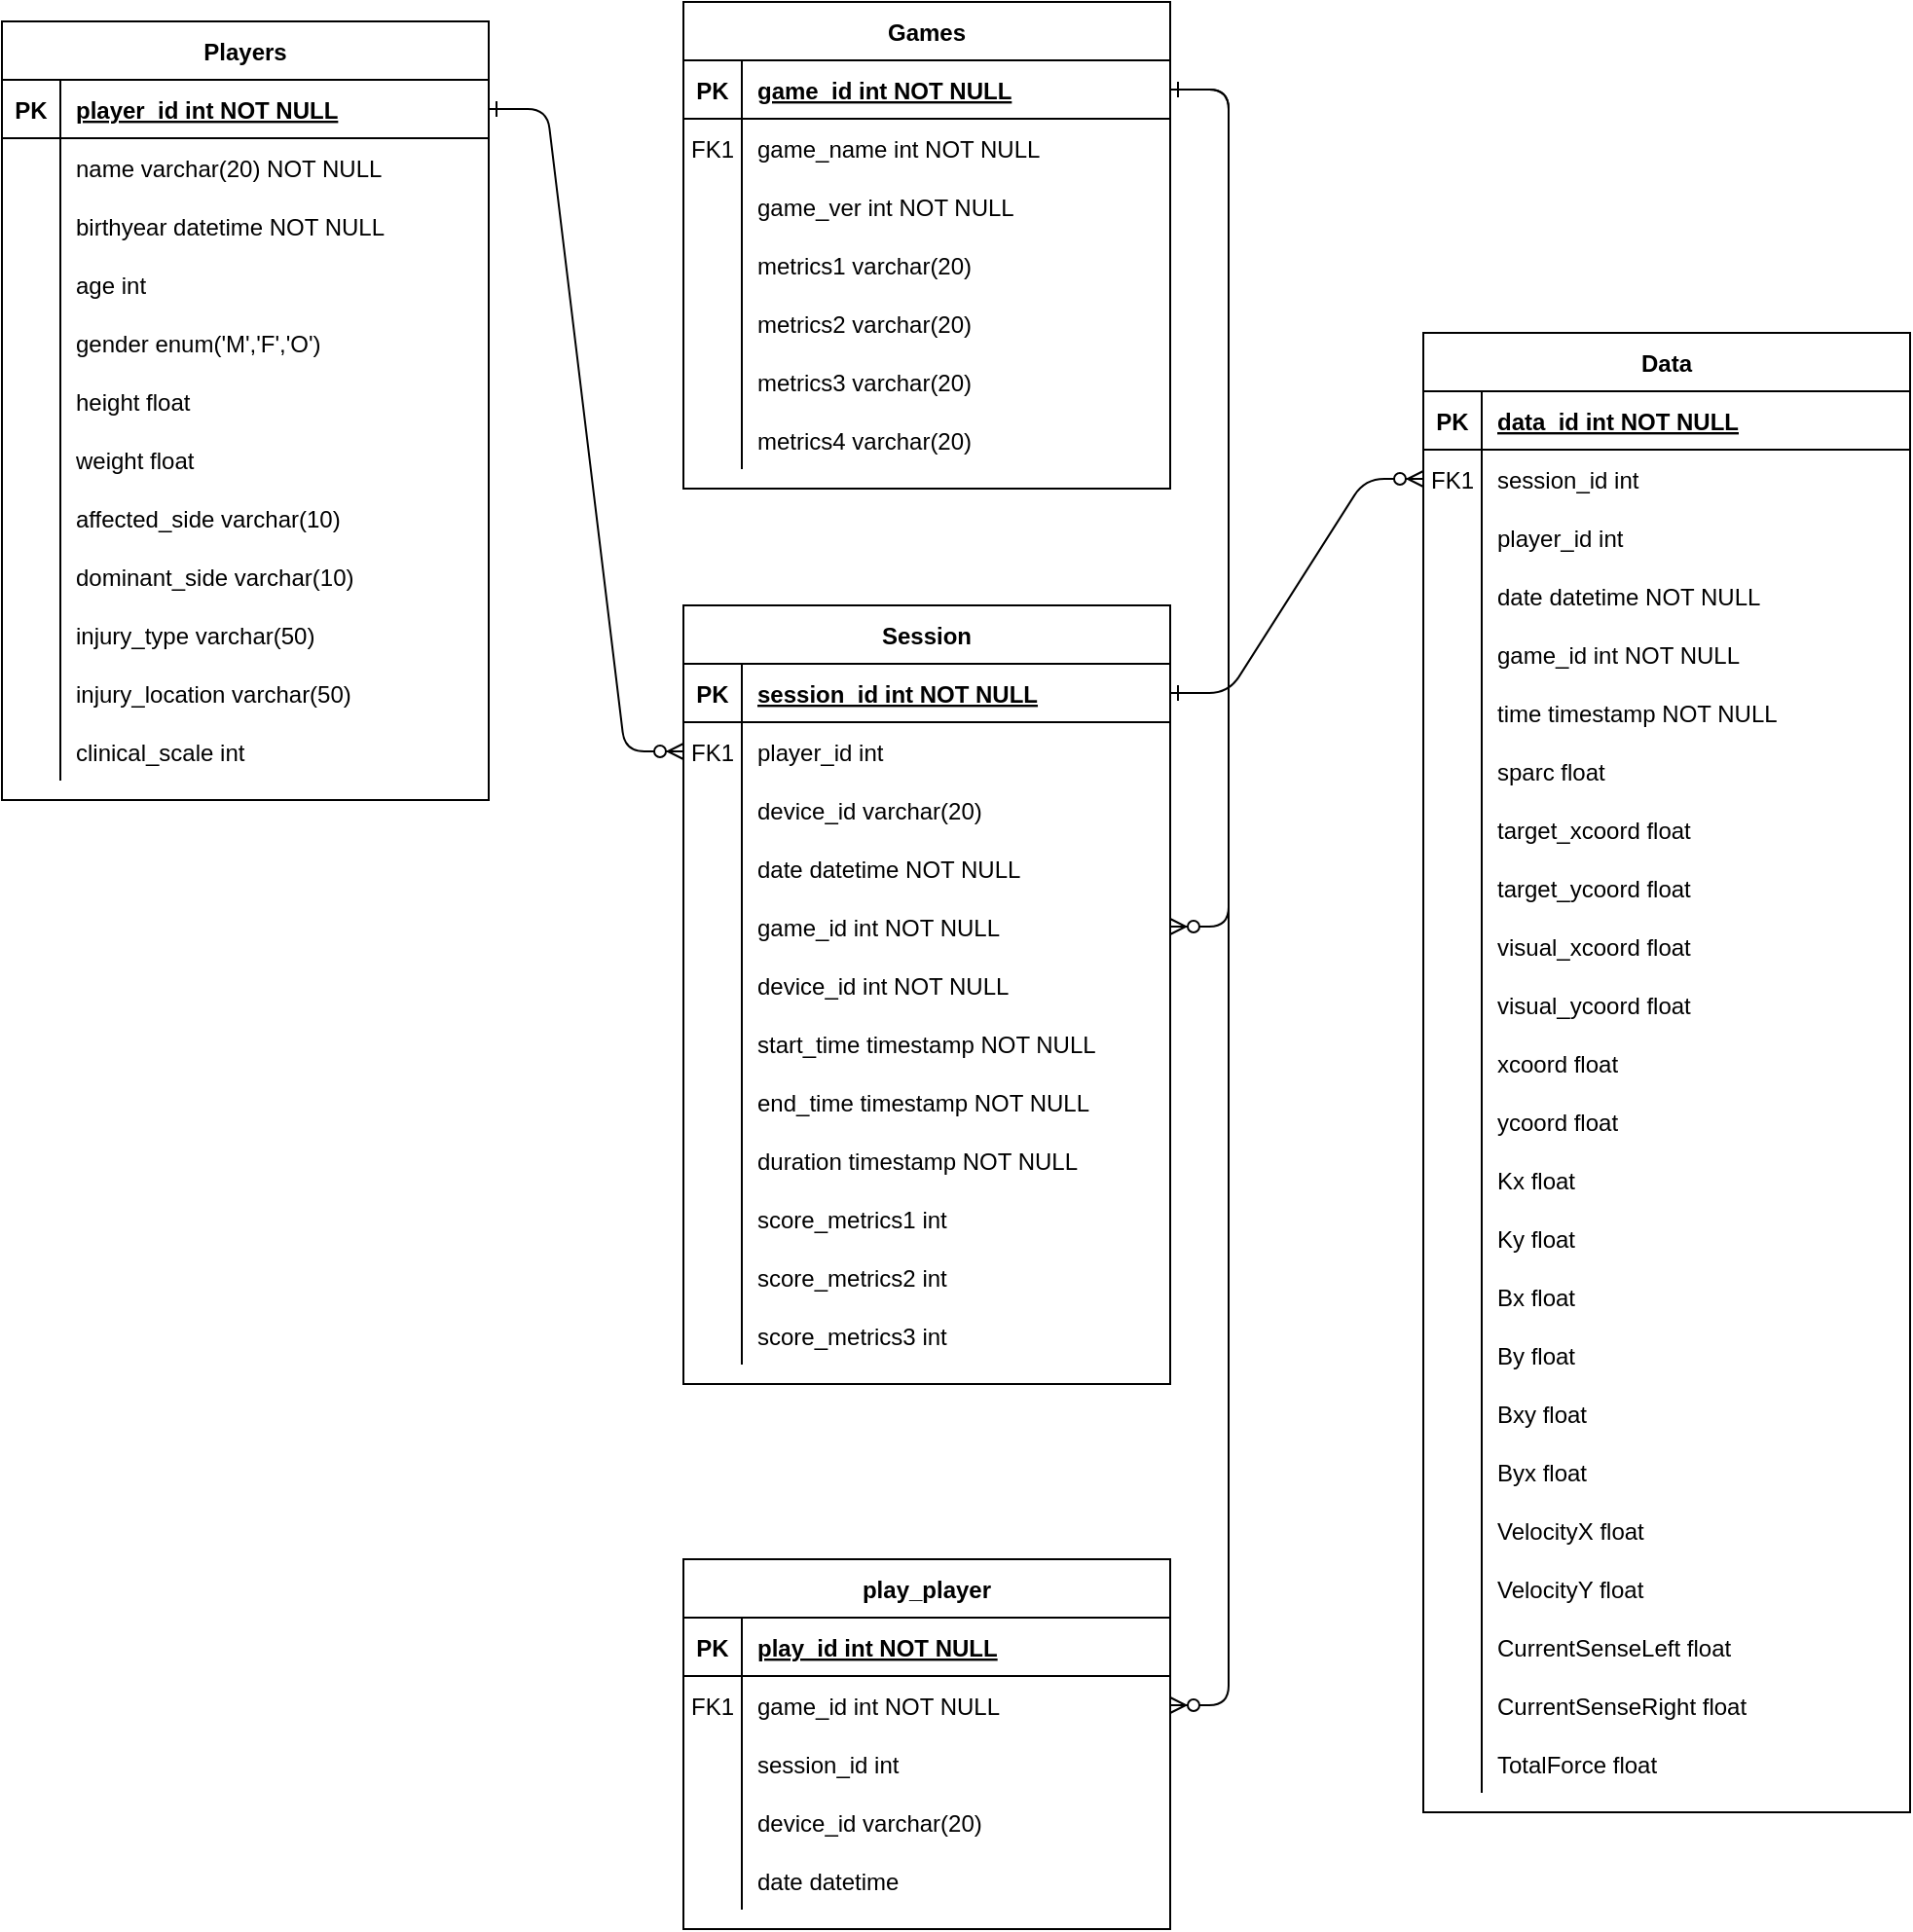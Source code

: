 <mxfile version="20.2.2" type="device"><diagram id="R2lEEEUBdFMjLlhIrx00" name="Page-1"><mxGraphModel dx="1422" dy="752" grid="1" gridSize="10" guides="1" tooltips="1" connect="1" arrows="1" fold="1" page="1" pageScale="1" pageWidth="850" pageHeight="1100" math="0" shadow="0" extFonts="Permanent Marker^https://fonts.googleapis.com/css?family=Permanent+Marker"><root><mxCell id="0"/><mxCell id="1" parent="0"/><mxCell id="C-vyLk0tnHw3VtMMgP7b-1" value="" style="edgeStyle=entityRelationEdgeStyle;endArrow=ERzeroToMany;startArrow=ERone;endFill=1;startFill=0;entryX=0;entryY=0.5;entryDx=0;entryDy=0;" parent="1" source="C-vyLk0tnHw3VtMMgP7b-24" target="C-vyLk0tnHw3VtMMgP7b-17" edge="1"><mxGeometry width="100" height="100" relative="1" as="geometry"><mxPoint x="340" y="720" as="sourcePoint"/><mxPoint x="440" y="620" as="targetPoint"/></mxGeometry></mxCell><mxCell id="C-vyLk0tnHw3VtMMgP7b-12" value="" style="edgeStyle=entityRelationEdgeStyle;endArrow=ERzeroToMany;startArrow=ERone;endFill=1;startFill=0;entryX=1;entryY=0.5;entryDx=0;entryDy=0;" parent="1" source="C-vyLk0tnHw3VtMMgP7b-3" target="C-vyLk0tnHw3VtMMgP7b-20" edge="1"><mxGeometry width="100" height="100" relative="1" as="geometry"><mxPoint x="400" y="180" as="sourcePoint"/><mxPoint x="460" y="205" as="targetPoint"/></mxGeometry></mxCell><mxCell id="C-vyLk0tnHw3VtMMgP7b-2" value="Games" style="shape=table;startSize=30;container=1;collapsible=1;childLayout=tableLayout;fixedRows=1;rowLines=0;fontStyle=1;align=center;resizeLast=1;" parent="1" vertex="1"><mxGeometry x="450" y="120" width="250" height="250" as="geometry"/></mxCell><mxCell id="C-vyLk0tnHw3VtMMgP7b-3" value="" style="shape=partialRectangle;collapsible=0;dropTarget=0;pointerEvents=0;fillColor=none;points=[[0,0.5],[1,0.5]];portConstraint=eastwest;top=0;left=0;right=0;bottom=1;" parent="C-vyLk0tnHw3VtMMgP7b-2" vertex="1"><mxGeometry y="30" width="250" height="30" as="geometry"/></mxCell><mxCell id="C-vyLk0tnHw3VtMMgP7b-4" value="PK" style="shape=partialRectangle;overflow=hidden;connectable=0;fillColor=none;top=0;left=0;bottom=0;right=0;fontStyle=1;" parent="C-vyLk0tnHw3VtMMgP7b-3" vertex="1"><mxGeometry width="30" height="30" as="geometry"><mxRectangle width="30" height="30" as="alternateBounds"/></mxGeometry></mxCell><mxCell id="C-vyLk0tnHw3VtMMgP7b-5" value="game_id int NOT NULL " style="shape=partialRectangle;overflow=hidden;connectable=0;fillColor=none;top=0;left=0;bottom=0;right=0;align=left;spacingLeft=6;fontStyle=5;" parent="C-vyLk0tnHw3VtMMgP7b-3" vertex="1"><mxGeometry x="30" width="220" height="30" as="geometry"><mxRectangle width="220" height="30" as="alternateBounds"/></mxGeometry></mxCell><mxCell id="C-vyLk0tnHw3VtMMgP7b-6" value="" style="shape=partialRectangle;collapsible=0;dropTarget=0;pointerEvents=0;fillColor=none;points=[[0,0.5],[1,0.5]];portConstraint=eastwest;top=0;left=0;right=0;bottom=0;" parent="C-vyLk0tnHw3VtMMgP7b-2" vertex="1"><mxGeometry y="60" width="250" height="30" as="geometry"/></mxCell><mxCell id="C-vyLk0tnHw3VtMMgP7b-7" value="FK1" style="shape=partialRectangle;overflow=hidden;connectable=0;fillColor=none;top=0;left=0;bottom=0;right=0;" parent="C-vyLk0tnHw3VtMMgP7b-6" vertex="1"><mxGeometry width="30" height="30" as="geometry"><mxRectangle width="30" height="30" as="alternateBounds"/></mxGeometry></mxCell><mxCell id="C-vyLk0tnHw3VtMMgP7b-8" value="game_name int NOT NULL" style="shape=partialRectangle;overflow=hidden;connectable=0;fillColor=none;top=0;left=0;bottom=0;right=0;align=left;spacingLeft=6;" parent="C-vyLk0tnHw3VtMMgP7b-6" vertex="1"><mxGeometry x="30" width="220" height="30" as="geometry"><mxRectangle width="220" height="30" as="alternateBounds"/></mxGeometry></mxCell><mxCell id="C-vyLk0tnHw3VtMMgP7b-9" value="" style="shape=partialRectangle;collapsible=0;dropTarget=0;pointerEvents=0;fillColor=none;points=[[0,0.5],[1,0.5]];portConstraint=eastwest;top=0;left=0;right=0;bottom=0;" parent="C-vyLk0tnHw3VtMMgP7b-2" vertex="1"><mxGeometry y="90" width="250" height="30" as="geometry"/></mxCell><mxCell id="C-vyLk0tnHw3VtMMgP7b-10" value="" style="shape=partialRectangle;overflow=hidden;connectable=0;fillColor=none;top=0;left=0;bottom=0;right=0;" parent="C-vyLk0tnHw3VtMMgP7b-9" vertex="1"><mxGeometry width="30" height="30" as="geometry"><mxRectangle width="30" height="30" as="alternateBounds"/></mxGeometry></mxCell><mxCell id="C-vyLk0tnHw3VtMMgP7b-11" value="game_ver int NOT NULL" style="shape=partialRectangle;overflow=hidden;connectable=0;fillColor=none;top=0;left=0;bottom=0;right=0;align=left;spacingLeft=6;" parent="C-vyLk0tnHw3VtMMgP7b-9" vertex="1"><mxGeometry x="30" width="220" height="30" as="geometry"><mxRectangle width="220" height="30" as="alternateBounds"/></mxGeometry></mxCell><mxCell id="H18QEwRVL5Y6TXsC5Rz_-122" value="" style="shape=partialRectangle;collapsible=0;dropTarget=0;pointerEvents=0;fillColor=none;points=[[0,0.5],[1,0.5]];portConstraint=eastwest;top=0;left=0;right=0;bottom=0;" vertex="1" parent="C-vyLk0tnHw3VtMMgP7b-2"><mxGeometry y="120" width="250" height="30" as="geometry"/></mxCell><mxCell id="H18QEwRVL5Y6TXsC5Rz_-123" value="" style="shape=partialRectangle;overflow=hidden;connectable=0;fillColor=none;top=0;left=0;bottom=0;right=0;" vertex="1" parent="H18QEwRVL5Y6TXsC5Rz_-122"><mxGeometry width="30" height="30" as="geometry"><mxRectangle width="30" height="30" as="alternateBounds"/></mxGeometry></mxCell><mxCell id="H18QEwRVL5Y6TXsC5Rz_-124" value="metrics1 varchar(20)" style="shape=partialRectangle;overflow=hidden;connectable=0;fillColor=none;top=0;left=0;bottom=0;right=0;align=left;spacingLeft=6;" vertex="1" parent="H18QEwRVL5Y6TXsC5Rz_-122"><mxGeometry x="30" width="220" height="30" as="geometry"><mxRectangle width="220" height="30" as="alternateBounds"/></mxGeometry></mxCell><mxCell id="H18QEwRVL5Y6TXsC5Rz_-125" value="" style="shape=partialRectangle;collapsible=0;dropTarget=0;pointerEvents=0;fillColor=none;points=[[0,0.5],[1,0.5]];portConstraint=eastwest;top=0;left=0;right=0;bottom=0;" vertex="1" parent="C-vyLk0tnHw3VtMMgP7b-2"><mxGeometry y="150" width="250" height="30" as="geometry"/></mxCell><mxCell id="H18QEwRVL5Y6TXsC5Rz_-126" value="" style="shape=partialRectangle;overflow=hidden;connectable=0;fillColor=none;top=0;left=0;bottom=0;right=0;" vertex="1" parent="H18QEwRVL5Y6TXsC5Rz_-125"><mxGeometry width="30" height="30" as="geometry"><mxRectangle width="30" height="30" as="alternateBounds"/></mxGeometry></mxCell><mxCell id="H18QEwRVL5Y6TXsC5Rz_-127" value="metrics2 varchar(20)" style="shape=partialRectangle;overflow=hidden;connectable=0;fillColor=none;top=0;left=0;bottom=0;right=0;align=left;spacingLeft=6;" vertex="1" parent="H18QEwRVL5Y6TXsC5Rz_-125"><mxGeometry x="30" width="220" height="30" as="geometry"><mxRectangle width="220" height="30" as="alternateBounds"/></mxGeometry></mxCell><mxCell id="H18QEwRVL5Y6TXsC5Rz_-128" value="" style="shape=partialRectangle;collapsible=0;dropTarget=0;pointerEvents=0;fillColor=none;points=[[0,0.5],[1,0.5]];portConstraint=eastwest;top=0;left=0;right=0;bottom=0;" vertex="1" parent="C-vyLk0tnHw3VtMMgP7b-2"><mxGeometry y="180" width="250" height="30" as="geometry"/></mxCell><mxCell id="H18QEwRVL5Y6TXsC5Rz_-129" value="" style="shape=partialRectangle;overflow=hidden;connectable=0;fillColor=none;top=0;left=0;bottom=0;right=0;" vertex="1" parent="H18QEwRVL5Y6TXsC5Rz_-128"><mxGeometry width="30" height="30" as="geometry"><mxRectangle width="30" height="30" as="alternateBounds"/></mxGeometry></mxCell><mxCell id="H18QEwRVL5Y6TXsC5Rz_-130" value="metrics3 varchar(20)" style="shape=partialRectangle;overflow=hidden;connectable=0;fillColor=none;top=0;left=0;bottom=0;right=0;align=left;spacingLeft=6;" vertex="1" parent="H18QEwRVL5Y6TXsC5Rz_-128"><mxGeometry x="30" width="220" height="30" as="geometry"><mxRectangle width="220" height="30" as="alternateBounds"/></mxGeometry></mxCell><mxCell id="H18QEwRVL5Y6TXsC5Rz_-131" value="" style="shape=partialRectangle;collapsible=0;dropTarget=0;pointerEvents=0;fillColor=none;points=[[0,0.5],[1,0.5]];portConstraint=eastwest;top=0;left=0;right=0;bottom=0;" vertex="1" parent="C-vyLk0tnHw3VtMMgP7b-2"><mxGeometry y="210" width="250" height="30" as="geometry"/></mxCell><mxCell id="H18QEwRVL5Y6TXsC5Rz_-132" value="" style="shape=partialRectangle;overflow=hidden;connectable=0;fillColor=none;top=0;left=0;bottom=0;right=0;" vertex="1" parent="H18QEwRVL5Y6TXsC5Rz_-131"><mxGeometry width="30" height="30" as="geometry"><mxRectangle width="30" height="30" as="alternateBounds"/></mxGeometry></mxCell><mxCell id="H18QEwRVL5Y6TXsC5Rz_-133" value="metrics4 varchar(20)" style="shape=partialRectangle;overflow=hidden;connectable=0;fillColor=none;top=0;left=0;bottom=0;right=0;align=left;spacingLeft=6;" vertex="1" parent="H18QEwRVL5Y6TXsC5Rz_-131"><mxGeometry x="30" width="220" height="30" as="geometry"><mxRectangle width="220" height="30" as="alternateBounds"/></mxGeometry></mxCell><mxCell id="C-vyLk0tnHw3VtMMgP7b-13" value="Session" style="shape=table;startSize=30;container=1;collapsible=1;childLayout=tableLayout;fixedRows=1;rowLines=0;fontStyle=1;align=center;resizeLast=1;" parent="1" vertex="1"><mxGeometry x="450" y="430" width="250" height="400" as="geometry"/></mxCell><mxCell id="C-vyLk0tnHw3VtMMgP7b-14" value="" style="shape=partialRectangle;collapsible=0;dropTarget=0;pointerEvents=0;fillColor=none;points=[[0,0.5],[1,0.5]];portConstraint=eastwest;top=0;left=0;right=0;bottom=1;" parent="C-vyLk0tnHw3VtMMgP7b-13" vertex="1"><mxGeometry y="30" width="250" height="30" as="geometry"/></mxCell><mxCell id="C-vyLk0tnHw3VtMMgP7b-15" value="PK" style="shape=partialRectangle;overflow=hidden;connectable=0;fillColor=none;top=0;left=0;bottom=0;right=0;fontStyle=1;" parent="C-vyLk0tnHw3VtMMgP7b-14" vertex="1"><mxGeometry width="30" height="30" as="geometry"><mxRectangle width="30" height="30" as="alternateBounds"/></mxGeometry></mxCell><mxCell id="C-vyLk0tnHw3VtMMgP7b-16" value="session_id int NOT NULL" style="shape=partialRectangle;overflow=hidden;connectable=0;fillColor=none;top=0;left=0;bottom=0;right=0;align=left;spacingLeft=6;fontStyle=5;" parent="C-vyLk0tnHw3VtMMgP7b-14" vertex="1"><mxGeometry x="30" width="220" height="30" as="geometry"><mxRectangle width="220" height="30" as="alternateBounds"/></mxGeometry></mxCell><mxCell id="C-vyLk0tnHw3VtMMgP7b-17" value="" style="shape=partialRectangle;collapsible=0;dropTarget=0;pointerEvents=0;fillColor=none;points=[[0,0.5],[1,0.5]];portConstraint=eastwest;top=0;left=0;right=0;bottom=0;" parent="C-vyLk0tnHw3VtMMgP7b-13" vertex="1"><mxGeometry y="60" width="250" height="30" as="geometry"/></mxCell><mxCell id="C-vyLk0tnHw3VtMMgP7b-18" value="FK1" style="shape=partialRectangle;overflow=hidden;connectable=0;fillColor=none;top=0;left=0;bottom=0;right=0;" parent="C-vyLk0tnHw3VtMMgP7b-17" vertex="1"><mxGeometry width="30" height="30" as="geometry"><mxRectangle width="30" height="30" as="alternateBounds"/></mxGeometry></mxCell><mxCell id="C-vyLk0tnHw3VtMMgP7b-19" value="player_id int" style="shape=partialRectangle;overflow=hidden;connectable=0;fillColor=none;top=0;left=0;bottom=0;right=0;align=left;spacingLeft=6;" parent="C-vyLk0tnHw3VtMMgP7b-17" vertex="1"><mxGeometry x="30" width="220" height="30" as="geometry"><mxRectangle width="220" height="30" as="alternateBounds"/></mxGeometry></mxCell><mxCell id="H18QEwRVL5Y6TXsC5Rz_-108" value="" style="shape=partialRectangle;collapsible=0;dropTarget=0;pointerEvents=0;fillColor=none;points=[[0,0.5],[1,0.5]];portConstraint=eastwest;top=0;left=0;right=0;bottom=0;" vertex="1" parent="C-vyLk0tnHw3VtMMgP7b-13"><mxGeometry y="90" width="250" height="30" as="geometry"/></mxCell><mxCell id="H18QEwRVL5Y6TXsC5Rz_-109" value="" style="shape=partialRectangle;overflow=hidden;connectable=0;fillColor=none;top=0;left=0;bottom=0;right=0;" vertex="1" parent="H18QEwRVL5Y6TXsC5Rz_-108"><mxGeometry width="30" height="30" as="geometry"><mxRectangle width="30" height="30" as="alternateBounds"/></mxGeometry></mxCell><mxCell id="H18QEwRVL5Y6TXsC5Rz_-110" value="device_id varchar(20)" style="shape=partialRectangle;overflow=hidden;connectable=0;fillColor=none;top=0;left=0;bottom=0;right=0;align=left;spacingLeft=6;" vertex="1" parent="H18QEwRVL5Y6TXsC5Rz_-108"><mxGeometry x="30" width="220" height="30" as="geometry"><mxRectangle width="220" height="30" as="alternateBounds"/></mxGeometry></mxCell><mxCell id="NkH-Rwv4IwHIFFRed4Oi-63" style="shape=partialRectangle;collapsible=0;dropTarget=0;pointerEvents=0;fillColor=none;points=[[0,0.5],[1,0.5]];portConstraint=eastwest;top=0;left=0;right=0;bottom=0;" parent="C-vyLk0tnHw3VtMMgP7b-13" vertex="1"><mxGeometry y="120" width="250" height="30" as="geometry"/></mxCell><mxCell id="NkH-Rwv4IwHIFFRed4Oi-64" style="shape=partialRectangle;overflow=hidden;connectable=0;fillColor=none;top=0;left=0;bottom=0;right=0;" parent="NkH-Rwv4IwHIFFRed4Oi-63" vertex="1"><mxGeometry width="30" height="30" as="geometry"><mxRectangle width="30" height="30" as="alternateBounds"/></mxGeometry></mxCell><mxCell id="NkH-Rwv4IwHIFFRed4Oi-65" value="date datetime NOT NULL" style="shape=partialRectangle;overflow=hidden;connectable=0;fillColor=none;top=0;left=0;bottom=0;right=0;align=left;spacingLeft=6;" parent="NkH-Rwv4IwHIFFRed4Oi-63" vertex="1"><mxGeometry x="30" width="220" height="30" as="geometry"><mxRectangle width="220" height="30" as="alternateBounds"/></mxGeometry></mxCell><mxCell id="C-vyLk0tnHw3VtMMgP7b-20" value="" style="shape=partialRectangle;collapsible=0;dropTarget=0;pointerEvents=0;fillColor=none;points=[[0,0.5],[1,0.5]];portConstraint=eastwest;top=0;left=0;right=0;bottom=0;" parent="C-vyLk0tnHw3VtMMgP7b-13" vertex="1"><mxGeometry y="150" width="250" height="30" as="geometry"/></mxCell><mxCell id="C-vyLk0tnHw3VtMMgP7b-21" value="" style="shape=partialRectangle;overflow=hidden;connectable=0;fillColor=none;top=0;left=0;bottom=0;right=0;" parent="C-vyLk0tnHw3VtMMgP7b-20" vertex="1"><mxGeometry width="30" height="30" as="geometry"><mxRectangle width="30" height="30" as="alternateBounds"/></mxGeometry></mxCell><mxCell id="C-vyLk0tnHw3VtMMgP7b-22" value="game_id int NOT NULL" style="shape=partialRectangle;overflow=hidden;connectable=0;fillColor=none;top=0;left=0;bottom=0;right=0;align=left;spacingLeft=6;" parent="C-vyLk0tnHw3VtMMgP7b-20" vertex="1"><mxGeometry x="30" width="220" height="30" as="geometry"><mxRectangle width="220" height="30" as="alternateBounds"/></mxGeometry></mxCell><mxCell id="NkH-Rwv4IwHIFFRed4Oi-67" style="shape=partialRectangle;collapsible=0;dropTarget=0;pointerEvents=0;fillColor=none;points=[[0,0.5],[1,0.5]];portConstraint=eastwest;top=0;left=0;right=0;bottom=0;" parent="C-vyLk0tnHw3VtMMgP7b-13" vertex="1"><mxGeometry y="180" width="250" height="30" as="geometry"/></mxCell><mxCell id="NkH-Rwv4IwHIFFRed4Oi-68" style="shape=partialRectangle;overflow=hidden;connectable=0;fillColor=none;top=0;left=0;bottom=0;right=0;" parent="NkH-Rwv4IwHIFFRed4Oi-67" vertex="1"><mxGeometry width="30" height="30" as="geometry"><mxRectangle width="30" height="30" as="alternateBounds"/></mxGeometry></mxCell><mxCell id="NkH-Rwv4IwHIFFRed4Oi-69" value="device_id int NOT NULL" style="shape=partialRectangle;overflow=hidden;connectable=0;fillColor=none;top=0;left=0;bottom=0;right=0;align=left;spacingLeft=6;" parent="NkH-Rwv4IwHIFFRed4Oi-67" vertex="1"><mxGeometry x="30" width="220" height="30" as="geometry"><mxRectangle width="220" height="30" as="alternateBounds"/></mxGeometry></mxCell><mxCell id="NkH-Rwv4IwHIFFRed4Oi-56" style="shape=partialRectangle;collapsible=0;dropTarget=0;pointerEvents=0;fillColor=none;points=[[0,0.5],[1,0.5]];portConstraint=eastwest;top=0;left=0;right=0;bottom=0;" parent="C-vyLk0tnHw3VtMMgP7b-13" vertex="1"><mxGeometry y="210" width="250" height="30" as="geometry"/></mxCell><mxCell id="NkH-Rwv4IwHIFFRed4Oi-57" style="shape=partialRectangle;overflow=hidden;connectable=0;fillColor=none;top=0;left=0;bottom=0;right=0;" parent="NkH-Rwv4IwHIFFRed4Oi-56" vertex="1"><mxGeometry width="30" height="30" as="geometry"><mxRectangle width="30" height="30" as="alternateBounds"/></mxGeometry></mxCell><mxCell id="NkH-Rwv4IwHIFFRed4Oi-58" value="start_time timestamp NOT NULL" style="shape=partialRectangle;overflow=hidden;connectable=0;fillColor=none;top=0;left=0;bottom=0;right=0;align=left;spacingLeft=6;" parent="NkH-Rwv4IwHIFFRed4Oi-56" vertex="1"><mxGeometry x="30" width="220" height="30" as="geometry"><mxRectangle width="220" height="30" as="alternateBounds"/></mxGeometry></mxCell><mxCell id="NkH-Rwv4IwHIFFRed4Oi-59" style="shape=partialRectangle;collapsible=0;dropTarget=0;pointerEvents=0;fillColor=none;points=[[0,0.5],[1,0.5]];portConstraint=eastwest;top=0;left=0;right=0;bottom=0;" parent="C-vyLk0tnHw3VtMMgP7b-13" vertex="1"><mxGeometry y="240" width="250" height="30" as="geometry"/></mxCell><mxCell id="NkH-Rwv4IwHIFFRed4Oi-60" style="shape=partialRectangle;overflow=hidden;connectable=0;fillColor=none;top=0;left=0;bottom=0;right=0;" parent="NkH-Rwv4IwHIFFRed4Oi-59" vertex="1"><mxGeometry width="30" height="30" as="geometry"><mxRectangle width="30" height="30" as="alternateBounds"/></mxGeometry></mxCell><mxCell id="NkH-Rwv4IwHIFFRed4Oi-61" value="end_time timestamp NOT NULL" style="shape=partialRectangle;overflow=hidden;connectable=0;fillColor=none;top=0;left=0;bottom=0;right=0;align=left;spacingLeft=6;" parent="NkH-Rwv4IwHIFFRed4Oi-59" vertex="1"><mxGeometry x="30" width="220" height="30" as="geometry"><mxRectangle width="220" height="30" as="alternateBounds"/></mxGeometry></mxCell><mxCell id="NkH-Rwv4IwHIFFRed4Oi-52" style="shape=partialRectangle;collapsible=0;dropTarget=0;pointerEvents=0;fillColor=none;points=[[0,0.5],[1,0.5]];portConstraint=eastwest;top=0;left=0;right=0;bottom=0;" parent="C-vyLk0tnHw3VtMMgP7b-13" vertex="1"><mxGeometry y="270" width="250" height="30" as="geometry"/></mxCell><mxCell id="NkH-Rwv4IwHIFFRed4Oi-53" style="shape=partialRectangle;overflow=hidden;connectable=0;fillColor=none;top=0;left=0;bottom=0;right=0;" parent="NkH-Rwv4IwHIFFRed4Oi-52" vertex="1"><mxGeometry width="30" height="30" as="geometry"><mxRectangle width="30" height="30" as="alternateBounds"/></mxGeometry></mxCell><mxCell id="NkH-Rwv4IwHIFFRed4Oi-54" value="duration timestamp NOT NULL" style="shape=partialRectangle;overflow=hidden;connectable=0;fillColor=none;top=0;left=0;bottom=0;right=0;align=left;spacingLeft=6;" parent="NkH-Rwv4IwHIFFRed4Oi-52" vertex="1"><mxGeometry x="30" width="220" height="30" as="geometry"><mxRectangle width="220" height="30" as="alternateBounds"/></mxGeometry></mxCell><mxCell id="H18QEwRVL5Y6TXsC5Rz_-113" style="shape=partialRectangle;collapsible=0;dropTarget=0;pointerEvents=0;fillColor=none;points=[[0,0.5],[1,0.5]];portConstraint=eastwest;top=0;left=0;right=0;bottom=0;" vertex="1" parent="C-vyLk0tnHw3VtMMgP7b-13"><mxGeometry y="300" width="250" height="30" as="geometry"/></mxCell><mxCell id="H18QEwRVL5Y6TXsC5Rz_-114" style="shape=partialRectangle;overflow=hidden;connectable=0;fillColor=none;top=0;left=0;bottom=0;right=0;" vertex="1" parent="H18QEwRVL5Y6TXsC5Rz_-113"><mxGeometry width="30" height="30" as="geometry"><mxRectangle width="30" height="30" as="alternateBounds"/></mxGeometry></mxCell><mxCell id="H18QEwRVL5Y6TXsC5Rz_-115" value="score_metrics1 int" style="shape=partialRectangle;overflow=hidden;connectable=0;fillColor=none;top=0;left=0;bottom=0;right=0;align=left;spacingLeft=6;" vertex="1" parent="H18QEwRVL5Y6TXsC5Rz_-113"><mxGeometry x="30" width="220" height="30" as="geometry"><mxRectangle width="220" height="30" as="alternateBounds"/></mxGeometry></mxCell><mxCell id="H18QEwRVL5Y6TXsC5Rz_-116" style="shape=partialRectangle;collapsible=0;dropTarget=0;pointerEvents=0;fillColor=none;points=[[0,0.5],[1,0.5]];portConstraint=eastwest;top=0;left=0;right=0;bottom=0;" vertex="1" parent="C-vyLk0tnHw3VtMMgP7b-13"><mxGeometry y="330" width="250" height="30" as="geometry"/></mxCell><mxCell id="H18QEwRVL5Y6TXsC5Rz_-117" style="shape=partialRectangle;overflow=hidden;connectable=0;fillColor=none;top=0;left=0;bottom=0;right=0;" vertex="1" parent="H18QEwRVL5Y6TXsC5Rz_-116"><mxGeometry width="30" height="30" as="geometry"><mxRectangle width="30" height="30" as="alternateBounds"/></mxGeometry></mxCell><mxCell id="H18QEwRVL5Y6TXsC5Rz_-118" value="score_metrics2 int" style="shape=partialRectangle;overflow=hidden;connectable=0;fillColor=none;top=0;left=0;bottom=0;right=0;align=left;spacingLeft=6;" vertex="1" parent="H18QEwRVL5Y6TXsC5Rz_-116"><mxGeometry x="30" width="220" height="30" as="geometry"><mxRectangle width="220" height="30" as="alternateBounds"/></mxGeometry></mxCell><mxCell id="H18QEwRVL5Y6TXsC5Rz_-119" style="shape=partialRectangle;collapsible=0;dropTarget=0;pointerEvents=0;fillColor=none;points=[[0,0.5],[1,0.5]];portConstraint=eastwest;top=0;left=0;right=0;bottom=0;" vertex="1" parent="C-vyLk0tnHw3VtMMgP7b-13"><mxGeometry y="360" width="250" height="30" as="geometry"/></mxCell><mxCell id="H18QEwRVL5Y6TXsC5Rz_-120" style="shape=partialRectangle;overflow=hidden;connectable=0;fillColor=none;top=0;left=0;bottom=0;right=0;" vertex="1" parent="H18QEwRVL5Y6TXsC5Rz_-119"><mxGeometry width="30" height="30" as="geometry"><mxRectangle width="30" height="30" as="alternateBounds"/></mxGeometry></mxCell><mxCell id="H18QEwRVL5Y6TXsC5Rz_-121" value="score_metrics3 int" style="shape=partialRectangle;overflow=hidden;connectable=0;fillColor=none;top=0;left=0;bottom=0;right=0;align=left;spacingLeft=6;" vertex="1" parent="H18QEwRVL5Y6TXsC5Rz_-119"><mxGeometry x="30" width="220" height="30" as="geometry"><mxRectangle width="220" height="30" as="alternateBounds"/></mxGeometry></mxCell><mxCell id="C-vyLk0tnHw3VtMMgP7b-23" value="Players" style="shape=table;startSize=30;container=1;collapsible=1;childLayout=tableLayout;fixedRows=1;rowLines=0;fontStyle=1;align=center;resizeLast=1;" parent="1" vertex="1"><mxGeometry x="100" y="130" width="250" height="400" as="geometry"><mxRectangle x="120" y="120" width="80" height="30" as="alternateBounds"/></mxGeometry></mxCell><mxCell id="C-vyLk0tnHw3VtMMgP7b-24" value="" style="shape=partialRectangle;collapsible=0;dropTarget=0;pointerEvents=0;fillColor=none;points=[[0,0.5],[1,0.5]];portConstraint=eastwest;top=0;left=0;right=0;bottom=1;" parent="C-vyLk0tnHw3VtMMgP7b-23" vertex="1"><mxGeometry y="30" width="250" height="30" as="geometry"/></mxCell><mxCell id="C-vyLk0tnHw3VtMMgP7b-25" value="PK" style="shape=partialRectangle;overflow=hidden;connectable=0;fillColor=none;top=0;left=0;bottom=0;right=0;fontStyle=1;" parent="C-vyLk0tnHw3VtMMgP7b-24" vertex="1"><mxGeometry width="30" height="30" as="geometry"><mxRectangle width="30" height="30" as="alternateBounds"/></mxGeometry></mxCell><mxCell id="C-vyLk0tnHw3VtMMgP7b-26" value="player_id int NOT NULL " style="shape=partialRectangle;overflow=hidden;connectable=0;fillColor=none;top=0;left=0;bottom=0;right=0;align=left;spacingLeft=6;fontStyle=5;" parent="C-vyLk0tnHw3VtMMgP7b-24" vertex="1"><mxGeometry x="30" width="220" height="30" as="geometry"><mxRectangle width="220" height="30" as="alternateBounds"/></mxGeometry></mxCell><mxCell id="C-vyLk0tnHw3VtMMgP7b-27" value="" style="shape=partialRectangle;collapsible=0;dropTarget=0;pointerEvents=0;fillColor=none;points=[[0,0.5],[1,0.5]];portConstraint=eastwest;top=0;left=0;right=0;bottom=0;" parent="C-vyLk0tnHw3VtMMgP7b-23" vertex="1"><mxGeometry y="60" width="250" height="30" as="geometry"/></mxCell><mxCell id="C-vyLk0tnHw3VtMMgP7b-28" value="" style="shape=partialRectangle;overflow=hidden;connectable=0;fillColor=none;top=0;left=0;bottom=0;right=0;" parent="C-vyLk0tnHw3VtMMgP7b-27" vertex="1"><mxGeometry width="30" height="30" as="geometry"><mxRectangle width="30" height="30" as="alternateBounds"/></mxGeometry></mxCell><mxCell id="C-vyLk0tnHw3VtMMgP7b-29" value="name varchar(20) NOT NULL" style="shape=partialRectangle;overflow=hidden;connectable=0;fillColor=none;top=0;left=0;bottom=0;right=0;align=left;spacingLeft=6;" parent="C-vyLk0tnHw3VtMMgP7b-27" vertex="1"><mxGeometry x="30" width="220" height="30" as="geometry"><mxRectangle width="220" height="30" as="alternateBounds"/></mxGeometry></mxCell><mxCell id="5PVaLpwUssBMV0W5p0QW-22" value="" style="shape=partialRectangle;collapsible=0;dropTarget=0;pointerEvents=0;fillColor=none;points=[[0,0.5],[1,0.5]];portConstraint=eastwest;top=0;left=0;right=0;bottom=0;" parent="C-vyLk0tnHw3VtMMgP7b-23" vertex="1"><mxGeometry y="90" width="250" height="30" as="geometry"/></mxCell><mxCell id="5PVaLpwUssBMV0W5p0QW-23" value="" style="shape=partialRectangle;overflow=hidden;connectable=0;fillColor=none;top=0;left=0;bottom=0;right=0;" parent="5PVaLpwUssBMV0W5p0QW-22" vertex="1"><mxGeometry width="30" height="30" as="geometry"><mxRectangle width="30" height="30" as="alternateBounds"/></mxGeometry></mxCell><mxCell id="5PVaLpwUssBMV0W5p0QW-24" value="birthyear datetime NOT NULL" style="shape=partialRectangle;overflow=hidden;connectable=0;fillColor=none;top=0;left=0;bottom=0;right=0;align=left;spacingLeft=6;" parent="5PVaLpwUssBMV0W5p0QW-22" vertex="1"><mxGeometry x="30" width="220" height="30" as="geometry"><mxRectangle width="220" height="30" as="alternateBounds"/></mxGeometry></mxCell><mxCell id="NkH-Rwv4IwHIFFRed4Oi-42" style="shape=partialRectangle;collapsible=0;dropTarget=0;pointerEvents=0;fillColor=none;points=[[0,0.5],[1,0.5]];portConstraint=eastwest;top=0;left=0;right=0;bottom=0;" parent="C-vyLk0tnHw3VtMMgP7b-23" vertex="1"><mxGeometry y="120" width="250" height="30" as="geometry"/></mxCell><mxCell id="NkH-Rwv4IwHIFFRed4Oi-43" style="shape=partialRectangle;overflow=hidden;connectable=0;fillColor=none;top=0;left=0;bottom=0;right=0;" parent="NkH-Rwv4IwHIFFRed4Oi-42" vertex="1"><mxGeometry width="30" height="30" as="geometry"><mxRectangle width="30" height="30" as="alternateBounds"/></mxGeometry></mxCell><mxCell id="NkH-Rwv4IwHIFFRed4Oi-44" value="age int" style="shape=partialRectangle;overflow=hidden;connectable=0;fillColor=none;top=0;left=0;bottom=0;right=0;align=left;spacingLeft=6;" parent="NkH-Rwv4IwHIFFRed4Oi-42" vertex="1"><mxGeometry x="30" width="220" height="30" as="geometry"><mxRectangle width="220" height="30" as="alternateBounds"/></mxGeometry></mxCell><mxCell id="NkH-Rwv4IwHIFFRed4Oi-39" style="shape=partialRectangle;collapsible=0;dropTarget=0;pointerEvents=0;fillColor=none;points=[[0,0.5],[1,0.5]];portConstraint=eastwest;top=0;left=0;right=0;bottom=0;" parent="C-vyLk0tnHw3VtMMgP7b-23" vertex="1"><mxGeometry y="150" width="250" height="30" as="geometry"/></mxCell><mxCell id="NkH-Rwv4IwHIFFRed4Oi-40" style="shape=partialRectangle;overflow=hidden;connectable=0;fillColor=none;top=0;left=0;bottom=0;right=0;" parent="NkH-Rwv4IwHIFFRed4Oi-39" vertex="1"><mxGeometry width="30" height="30" as="geometry"><mxRectangle width="30" height="30" as="alternateBounds"/></mxGeometry></mxCell><mxCell id="NkH-Rwv4IwHIFFRed4Oi-41" value="gender enum('M','F','O')" style="shape=partialRectangle;overflow=hidden;connectable=0;fillColor=none;top=0;left=0;bottom=0;right=0;align=left;spacingLeft=6;" parent="NkH-Rwv4IwHIFFRed4Oi-39" vertex="1"><mxGeometry x="30" width="220" height="30" as="geometry"><mxRectangle width="220" height="30" as="alternateBounds"/></mxGeometry></mxCell><mxCell id="NkH-Rwv4IwHIFFRed4Oi-48" style="shape=partialRectangle;collapsible=0;dropTarget=0;pointerEvents=0;fillColor=none;points=[[0,0.5],[1,0.5]];portConstraint=eastwest;top=0;left=0;right=0;bottom=0;" parent="C-vyLk0tnHw3VtMMgP7b-23" vertex="1"><mxGeometry y="180" width="250" height="30" as="geometry"/></mxCell><mxCell id="NkH-Rwv4IwHIFFRed4Oi-49" style="shape=partialRectangle;overflow=hidden;connectable=0;fillColor=none;top=0;left=0;bottom=0;right=0;" parent="NkH-Rwv4IwHIFFRed4Oi-48" vertex="1"><mxGeometry width="30" height="30" as="geometry"><mxRectangle width="30" height="30" as="alternateBounds"/></mxGeometry></mxCell><mxCell id="NkH-Rwv4IwHIFFRed4Oi-50" value="height float" style="shape=partialRectangle;overflow=hidden;connectable=0;fillColor=none;top=0;left=0;bottom=0;right=0;align=left;spacingLeft=6;" parent="NkH-Rwv4IwHIFFRed4Oi-48" vertex="1"><mxGeometry x="30" width="220" height="30" as="geometry"><mxRectangle width="220" height="30" as="alternateBounds"/></mxGeometry></mxCell><mxCell id="NkH-Rwv4IwHIFFRed4Oi-45" style="shape=partialRectangle;collapsible=0;dropTarget=0;pointerEvents=0;fillColor=none;points=[[0,0.5],[1,0.5]];portConstraint=eastwest;top=0;left=0;right=0;bottom=0;" parent="C-vyLk0tnHw3VtMMgP7b-23" vertex="1"><mxGeometry y="210" width="250" height="30" as="geometry"/></mxCell><mxCell id="NkH-Rwv4IwHIFFRed4Oi-46" style="shape=partialRectangle;overflow=hidden;connectable=0;fillColor=none;top=0;left=0;bottom=0;right=0;" parent="NkH-Rwv4IwHIFFRed4Oi-45" vertex="1"><mxGeometry width="30" height="30" as="geometry"><mxRectangle width="30" height="30" as="alternateBounds"/></mxGeometry></mxCell><mxCell id="NkH-Rwv4IwHIFFRed4Oi-47" value="weight float" style="shape=partialRectangle;overflow=hidden;connectable=0;fillColor=none;top=0;left=0;bottom=0;right=0;align=left;spacingLeft=6;" parent="NkH-Rwv4IwHIFFRed4Oi-45" vertex="1"><mxGeometry x="30" width="220" height="30" as="geometry"><mxRectangle width="220" height="30" as="alternateBounds"/></mxGeometry></mxCell><mxCell id="5PVaLpwUssBMV0W5p0QW-25" value="" style="shape=partialRectangle;collapsible=0;dropTarget=0;pointerEvents=0;fillColor=none;points=[[0,0.5],[1,0.5]];portConstraint=eastwest;top=0;left=0;right=0;bottom=0;" parent="C-vyLk0tnHw3VtMMgP7b-23" vertex="1"><mxGeometry y="240" width="250" height="30" as="geometry"/></mxCell><mxCell id="5PVaLpwUssBMV0W5p0QW-26" value="" style="shape=partialRectangle;overflow=hidden;connectable=0;fillColor=none;top=0;left=0;bottom=0;right=0;" parent="5PVaLpwUssBMV0W5p0QW-25" vertex="1"><mxGeometry width="30" height="30" as="geometry"><mxRectangle width="30" height="30" as="alternateBounds"/></mxGeometry></mxCell><mxCell id="5PVaLpwUssBMV0W5p0QW-27" value="affected_side varchar(10)" style="shape=partialRectangle;overflow=hidden;connectable=0;fillColor=none;top=0;left=0;bottom=0;right=0;align=left;spacingLeft=6;" parent="5PVaLpwUssBMV0W5p0QW-25" vertex="1"><mxGeometry x="30" width="220" height="30" as="geometry"><mxRectangle width="220" height="30" as="alternateBounds"/></mxGeometry></mxCell><mxCell id="NkH-Rwv4IwHIFFRed4Oi-33" style="shape=partialRectangle;collapsible=0;dropTarget=0;pointerEvents=0;fillColor=none;points=[[0,0.5],[1,0.5]];portConstraint=eastwest;top=0;left=0;right=0;bottom=0;" parent="C-vyLk0tnHw3VtMMgP7b-23" vertex="1"><mxGeometry y="270" width="250" height="30" as="geometry"/></mxCell><mxCell id="NkH-Rwv4IwHIFFRed4Oi-34" style="shape=partialRectangle;overflow=hidden;connectable=0;fillColor=none;top=0;left=0;bottom=0;right=0;" parent="NkH-Rwv4IwHIFFRed4Oi-33" vertex="1"><mxGeometry width="30" height="30" as="geometry"><mxRectangle width="30" height="30" as="alternateBounds"/></mxGeometry></mxCell><mxCell id="NkH-Rwv4IwHIFFRed4Oi-35" value="dominant_side varchar(10)" style="shape=partialRectangle;overflow=hidden;connectable=0;fillColor=none;top=0;left=0;bottom=0;right=0;align=left;spacingLeft=6;" parent="NkH-Rwv4IwHIFFRed4Oi-33" vertex="1"><mxGeometry x="30" width="220" height="30" as="geometry"><mxRectangle width="220" height="30" as="alternateBounds"/></mxGeometry></mxCell><mxCell id="5PVaLpwUssBMV0W5p0QW-40" value="" style="shape=partialRectangle;collapsible=0;dropTarget=0;pointerEvents=0;fillColor=none;points=[[0,0.5],[1,0.5]];portConstraint=eastwest;top=0;left=0;right=0;bottom=0;" parent="C-vyLk0tnHw3VtMMgP7b-23" vertex="1"><mxGeometry y="300" width="250" height="30" as="geometry"/></mxCell><mxCell id="5PVaLpwUssBMV0W5p0QW-41" value="" style="shape=partialRectangle;overflow=hidden;connectable=0;fillColor=none;top=0;left=0;bottom=0;right=0;" parent="5PVaLpwUssBMV0W5p0QW-40" vertex="1"><mxGeometry width="30" height="30" as="geometry"><mxRectangle width="30" height="30" as="alternateBounds"/></mxGeometry></mxCell><mxCell id="5PVaLpwUssBMV0W5p0QW-42" value="injury_type varchar(50)" style="shape=partialRectangle;overflow=hidden;connectable=0;fillColor=none;top=0;left=0;bottom=0;right=0;align=left;spacingLeft=6;shadow=1;" parent="5PVaLpwUssBMV0W5p0QW-40" vertex="1"><mxGeometry x="30" width="220" height="30" as="geometry"><mxRectangle width="220" height="30" as="alternateBounds"/></mxGeometry></mxCell><mxCell id="NkH-Rwv4IwHIFFRed4Oi-27" style="shape=partialRectangle;collapsible=0;dropTarget=0;pointerEvents=0;fillColor=none;points=[[0,0.5],[1,0.5]];portConstraint=eastwest;top=0;left=0;right=0;bottom=0;" parent="C-vyLk0tnHw3VtMMgP7b-23" vertex="1"><mxGeometry y="330" width="250" height="30" as="geometry"/></mxCell><mxCell id="NkH-Rwv4IwHIFFRed4Oi-28" style="shape=partialRectangle;overflow=hidden;connectable=0;fillColor=none;top=0;left=0;bottom=0;right=0;" parent="NkH-Rwv4IwHIFFRed4Oi-27" vertex="1"><mxGeometry width="30" height="30" as="geometry"><mxRectangle width="30" height="30" as="alternateBounds"/></mxGeometry></mxCell><mxCell id="NkH-Rwv4IwHIFFRed4Oi-29" value="injury_location varchar(50)" style="shape=partialRectangle;overflow=hidden;connectable=0;fillColor=none;top=0;left=0;bottom=0;right=0;align=left;spacingLeft=6;shadow=1;" parent="NkH-Rwv4IwHIFFRed4Oi-27" vertex="1"><mxGeometry x="30" width="220" height="30" as="geometry"><mxRectangle width="220" height="30" as="alternateBounds"/></mxGeometry></mxCell><mxCell id="NkH-Rwv4IwHIFFRed4Oi-30" style="shape=partialRectangle;collapsible=0;dropTarget=0;pointerEvents=0;fillColor=none;points=[[0,0.5],[1,0.5]];portConstraint=eastwest;top=0;left=0;right=0;bottom=0;" parent="C-vyLk0tnHw3VtMMgP7b-23" vertex="1"><mxGeometry y="360" width="250" height="30" as="geometry"/></mxCell><mxCell id="NkH-Rwv4IwHIFFRed4Oi-31" style="shape=partialRectangle;overflow=hidden;connectable=0;fillColor=none;top=0;left=0;bottom=0;right=0;" parent="NkH-Rwv4IwHIFFRed4Oi-30" vertex="1"><mxGeometry width="30" height="30" as="geometry"><mxRectangle width="30" height="30" as="alternateBounds"/></mxGeometry></mxCell><mxCell id="NkH-Rwv4IwHIFFRed4Oi-32" value="clinical_scale int" style="shape=partialRectangle;overflow=hidden;connectable=0;fillColor=none;top=0;left=0;bottom=0;right=0;align=left;spacingLeft=6;shadow=1;" parent="NkH-Rwv4IwHIFFRed4Oi-30" vertex="1"><mxGeometry x="30" width="220" height="30" as="geometry"><mxRectangle width="220" height="30" as="alternateBounds"/></mxGeometry></mxCell><mxCell id="5PVaLpwUssBMV0W5p0QW-2" value="" style="shape=partialRectangle;overflow=hidden;connectable=0;fillColor=none;top=0;left=0;bottom=0;right=0;" parent="1" vertex="1"><mxGeometry x="120" y="211" width="30" height="30" as="geometry"><mxRectangle width="30" height="30" as="alternateBounds"/></mxGeometry></mxCell><mxCell id="5PVaLpwUssBMV0W5p0QW-43" value="play_player" style="shape=table;startSize=30;container=1;collapsible=1;childLayout=tableLayout;fixedRows=1;rowLines=0;fontStyle=1;align=center;resizeLast=1;" parent="1" vertex="1"><mxGeometry x="450" y="920" width="250" height="190" as="geometry"/></mxCell><mxCell id="5PVaLpwUssBMV0W5p0QW-44" value="" style="shape=partialRectangle;collapsible=0;dropTarget=0;pointerEvents=0;fillColor=none;points=[[0,0.5],[1,0.5]];portConstraint=eastwest;top=0;left=0;right=0;bottom=1;" parent="5PVaLpwUssBMV0W5p0QW-43" vertex="1"><mxGeometry y="30" width="250" height="30" as="geometry"/></mxCell><mxCell id="5PVaLpwUssBMV0W5p0QW-45" value="PK" style="shape=partialRectangle;overflow=hidden;connectable=0;fillColor=none;top=0;left=0;bottom=0;right=0;fontStyle=1;" parent="5PVaLpwUssBMV0W5p0QW-44" vertex="1"><mxGeometry width="30" height="30" as="geometry"><mxRectangle width="30" height="30" as="alternateBounds"/></mxGeometry></mxCell><mxCell id="5PVaLpwUssBMV0W5p0QW-46" value="play_id int NOT NULL " style="shape=partialRectangle;overflow=hidden;connectable=0;fillColor=none;top=0;left=0;bottom=0;right=0;align=left;spacingLeft=6;fontStyle=5;" parent="5PVaLpwUssBMV0W5p0QW-44" vertex="1"><mxGeometry x="30" width="220" height="30" as="geometry"><mxRectangle width="220" height="30" as="alternateBounds"/></mxGeometry></mxCell><mxCell id="5PVaLpwUssBMV0W5p0QW-47" value="" style="shape=partialRectangle;collapsible=0;dropTarget=0;pointerEvents=0;fillColor=none;points=[[0,0.5],[1,0.5]];portConstraint=eastwest;top=0;left=0;right=0;bottom=0;" parent="5PVaLpwUssBMV0W5p0QW-43" vertex="1"><mxGeometry y="60" width="250" height="30" as="geometry"/></mxCell><mxCell id="5PVaLpwUssBMV0W5p0QW-48" value="FK1" style="shape=partialRectangle;overflow=hidden;connectable=0;fillColor=none;top=0;left=0;bottom=0;right=0;" parent="5PVaLpwUssBMV0W5p0QW-47" vertex="1"><mxGeometry width="30" height="30" as="geometry"><mxRectangle width="30" height="30" as="alternateBounds"/></mxGeometry></mxCell><mxCell id="5PVaLpwUssBMV0W5p0QW-49" value="game_id int NOT NULL" style="shape=partialRectangle;overflow=hidden;connectable=0;fillColor=none;top=0;left=0;bottom=0;right=0;align=left;spacingLeft=6;" parent="5PVaLpwUssBMV0W5p0QW-47" vertex="1"><mxGeometry x="30" width="220" height="30" as="geometry"><mxRectangle width="220" height="30" as="alternateBounds"/></mxGeometry></mxCell><mxCell id="5PVaLpwUssBMV0W5p0QW-50" value="" style="shape=partialRectangle;collapsible=0;dropTarget=0;pointerEvents=0;fillColor=none;points=[[0,0.5],[1,0.5]];portConstraint=eastwest;top=0;left=0;right=0;bottom=0;" parent="5PVaLpwUssBMV0W5p0QW-43" vertex="1"><mxGeometry y="90" width="250" height="30" as="geometry"/></mxCell><mxCell id="5PVaLpwUssBMV0W5p0QW-51" value="" style="shape=partialRectangle;overflow=hidden;connectable=0;fillColor=none;top=0;left=0;bottom=0;right=0;" parent="5PVaLpwUssBMV0W5p0QW-50" vertex="1"><mxGeometry width="30" height="30" as="geometry"><mxRectangle width="30" height="30" as="alternateBounds"/></mxGeometry></mxCell><mxCell id="5PVaLpwUssBMV0W5p0QW-52" value="session_id int" style="shape=partialRectangle;overflow=hidden;connectable=0;fillColor=none;top=0;left=0;bottom=0;right=0;align=left;spacingLeft=6;" parent="5PVaLpwUssBMV0W5p0QW-50" vertex="1"><mxGeometry x="30" width="220" height="30" as="geometry"><mxRectangle width="220" height="30" as="alternateBounds"/></mxGeometry></mxCell><mxCell id="H18QEwRVL5Y6TXsC5Rz_-137" value="" style="shape=partialRectangle;collapsible=0;dropTarget=0;pointerEvents=0;fillColor=none;points=[[0,0.5],[1,0.5]];portConstraint=eastwest;top=0;left=0;right=0;bottom=0;" vertex="1" parent="5PVaLpwUssBMV0W5p0QW-43"><mxGeometry y="120" width="250" height="30" as="geometry"/></mxCell><mxCell id="H18QEwRVL5Y6TXsC5Rz_-138" value="" style="shape=partialRectangle;overflow=hidden;connectable=0;fillColor=none;top=0;left=0;bottom=0;right=0;" vertex="1" parent="H18QEwRVL5Y6TXsC5Rz_-137"><mxGeometry width="30" height="30" as="geometry"><mxRectangle width="30" height="30" as="alternateBounds"/></mxGeometry></mxCell><mxCell id="H18QEwRVL5Y6TXsC5Rz_-139" value="device_id varchar(20)" style="shape=partialRectangle;overflow=hidden;connectable=0;fillColor=none;top=0;left=0;bottom=0;right=0;align=left;spacingLeft=6;" vertex="1" parent="H18QEwRVL5Y6TXsC5Rz_-137"><mxGeometry x="30" width="220" height="30" as="geometry"><mxRectangle width="220" height="30" as="alternateBounds"/></mxGeometry></mxCell><mxCell id="H18QEwRVL5Y6TXsC5Rz_-134" value="" style="shape=partialRectangle;collapsible=0;dropTarget=0;pointerEvents=0;fillColor=none;points=[[0,0.5],[1,0.5]];portConstraint=eastwest;top=0;left=0;right=0;bottom=0;" vertex="1" parent="5PVaLpwUssBMV0W5p0QW-43"><mxGeometry y="150" width="250" height="30" as="geometry"/></mxCell><mxCell id="H18QEwRVL5Y6TXsC5Rz_-135" value="" style="shape=partialRectangle;overflow=hidden;connectable=0;fillColor=none;top=0;left=0;bottom=0;right=0;" vertex="1" parent="H18QEwRVL5Y6TXsC5Rz_-134"><mxGeometry width="30" height="30" as="geometry"><mxRectangle width="30" height="30" as="alternateBounds"/></mxGeometry></mxCell><mxCell id="H18QEwRVL5Y6TXsC5Rz_-136" value="date datetime " style="shape=partialRectangle;overflow=hidden;connectable=0;fillColor=none;top=0;left=0;bottom=0;right=0;align=left;spacingLeft=6;" vertex="1" parent="H18QEwRVL5Y6TXsC5Rz_-134"><mxGeometry x="30" width="220" height="30" as="geometry"><mxRectangle width="220" height="30" as="alternateBounds"/></mxGeometry></mxCell><mxCell id="5PVaLpwUssBMV0W5p0QW-53" value="" style="edgeStyle=entityRelationEdgeStyle;endArrow=ERzeroToMany;startArrow=ERone;endFill=1;startFill=0;entryX=1;entryY=0.5;entryDx=0;entryDy=0;exitX=1;exitY=0.5;exitDx=0;exitDy=0;" parent="1" source="C-vyLk0tnHw3VtMMgP7b-3" target="5PVaLpwUssBMV0W5p0QW-47" edge="1"><mxGeometry width="100" height="100" relative="1" as="geometry"><mxPoint x="720" y="300" as="sourcePoint"/><mxPoint x="780" y="665" as="targetPoint"/></mxGeometry></mxCell><mxCell id="H18QEwRVL5Y6TXsC5Rz_-1" value="Data" style="shape=table;startSize=30;container=1;collapsible=1;childLayout=tableLayout;fixedRows=1;rowLines=0;fontStyle=1;align=center;resizeLast=1;" vertex="1" parent="1"><mxGeometry x="830" y="290" width="250" height="760" as="geometry"/></mxCell><mxCell id="H18QEwRVL5Y6TXsC5Rz_-2" value="" style="shape=partialRectangle;collapsible=0;dropTarget=0;pointerEvents=0;fillColor=none;points=[[0,0.5],[1,0.5]];portConstraint=eastwest;top=0;left=0;right=0;bottom=1;" vertex="1" parent="H18QEwRVL5Y6TXsC5Rz_-1"><mxGeometry y="30" width="250" height="30" as="geometry"/></mxCell><mxCell id="H18QEwRVL5Y6TXsC5Rz_-3" value="PK" style="shape=partialRectangle;overflow=hidden;connectable=0;fillColor=none;top=0;left=0;bottom=0;right=0;fontStyle=1;" vertex="1" parent="H18QEwRVL5Y6TXsC5Rz_-2"><mxGeometry width="30" height="30" as="geometry"><mxRectangle width="30" height="30" as="alternateBounds"/></mxGeometry></mxCell><mxCell id="H18QEwRVL5Y6TXsC5Rz_-4" value="data_id int NOT NULL" style="shape=partialRectangle;overflow=hidden;connectable=0;fillColor=none;top=0;left=0;bottom=0;right=0;align=left;spacingLeft=6;fontStyle=5;" vertex="1" parent="H18QEwRVL5Y6TXsC5Rz_-2"><mxGeometry x="30" width="220" height="30" as="geometry"><mxRectangle width="220" height="30" as="alternateBounds"/></mxGeometry></mxCell><mxCell id="H18QEwRVL5Y6TXsC5Rz_-5" value="" style="shape=partialRectangle;collapsible=0;dropTarget=0;pointerEvents=0;fillColor=none;points=[[0,0.5],[1,0.5]];portConstraint=eastwest;top=0;left=0;right=0;bottom=0;" vertex="1" parent="H18QEwRVL5Y6TXsC5Rz_-1"><mxGeometry y="60" width="250" height="30" as="geometry"/></mxCell><mxCell id="H18QEwRVL5Y6TXsC5Rz_-6" value="FK1" style="shape=partialRectangle;overflow=hidden;connectable=0;fillColor=none;top=0;left=0;bottom=0;right=0;" vertex="1" parent="H18QEwRVL5Y6TXsC5Rz_-5"><mxGeometry width="30" height="30" as="geometry"><mxRectangle width="30" height="30" as="alternateBounds"/></mxGeometry></mxCell><mxCell id="H18QEwRVL5Y6TXsC5Rz_-7" value="session_id int" style="shape=partialRectangle;overflow=hidden;connectable=0;fillColor=none;top=0;left=0;bottom=0;right=0;align=left;spacingLeft=6;" vertex="1" parent="H18QEwRVL5Y6TXsC5Rz_-5"><mxGeometry x="30" width="220" height="30" as="geometry"><mxRectangle width="220" height="30" as="alternateBounds"/></mxGeometry></mxCell><mxCell id="H18QEwRVL5Y6TXsC5Rz_-39" value="" style="shape=partialRectangle;collapsible=0;dropTarget=0;pointerEvents=0;fillColor=none;points=[[0,0.5],[1,0.5]];portConstraint=eastwest;top=0;left=0;right=0;bottom=0;" vertex="1" parent="H18QEwRVL5Y6TXsC5Rz_-1"><mxGeometry y="90" width="250" height="30" as="geometry"/></mxCell><mxCell id="H18QEwRVL5Y6TXsC5Rz_-40" value="" style="shape=partialRectangle;overflow=hidden;connectable=0;fillColor=none;top=0;left=0;bottom=0;right=0;" vertex="1" parent="H18QEwRVL5Y6TXsC5Rz_-39"><mxGeometry width="30" height="30" as="geometry"><mxRectangle width="30" height="30" as="alternateBounds"/></mxGeometry></mxCell><mxCell id="H18QEwRVL5Y6TXsC5Rz_-41" value="player_id int" style="shape=partialRectangle;overflow=hidden;connectable=0;fillColor=none;top=0;left=0;bottom=0;right=0;align=left;spacingLeft=6;" vertex="1" parent="H18QEwRVL5Y6TXsC5Rz_-39"><mxGeometry x="30" width="220" height="30" as="geometry"><mxRectangle width="220" height="30" as="alternateBounds"/></mxGeometry></mxCell><mxCell id="H18QEwRVL5Y6TXsC5Rz_-8" style="shape=partialRectangle;collapsible=0;dropTarget=0;pointerEvents=0;fillColor=none;points=[[0,0.5],[1,0.5]];portConstraint=eastwest;top=0;left=0;right=0;bottom=0;" vertex="1" parent="H18QEwRVL5Y6TXsC5Rz_-1"><mxGeometry y="120" width="250" height="30" as="geometry"/></mxCell><mxCell id="H18QEwRVL5Y6TXsC5Rz_-9" style="shape=partialRectangle;overflow=hidden;connectable=0;fillColor=none;top=0;left=0;bottom=0;right=0;" vertex="1" parent="H18QEwRVL5Y6TXsC5Rz_-8"><mxGeometry width="30" height="30" as="geometry"><mxRectangle width="30" height="30" as="alternateBounds"/></mxGeometry></mxCell><mxCell id="H18QEwRVL5Y6TXsC5Rz_-10" value="date datetime NOT NULL" style="shape=partialRectangle;overflow=hidden;connectable=0;fillColor=none;top=0;left=0;bottom=0;right=0;align=left;spacingLeft=6;" vertex="1" parent="H18QEwRVL5Y6TXsC5Rz_-8"><mxGeometry x="30" width="220" height="30" as="geometry"><mxRectangle width="220" height="30" as="alternateBounds"/></mxGeometry></mxCell><mxCell id="H18QEwRVL5Y6TXsC5Rz_-11" value="" style="shape=partialRectangle;collapsible=0;dropTarget=0;pointerEvents=0;fillColor=none;points=[[0,0.5],[1,0.5]];portConstraint=eastwest;top=0;left=0;right=0;bottom=0;" vertex="1" parent="H18QEwRVL5Y6TXsC5Rz_-1"><mxGeometry y="150" width="250" height="30" as="geometry"/></mxCell><mxCell id="H18QEwRVL5Y6TXsC5Rz_-12" value="" style="shape=partialRectangle;overflow=hidden;connectable=0;fillColor=none;top=0;left=0;bottom=0;right=0;" vertex="1" parent="H18QEwRVL5Y6TXsC5Rz_-11"><mxGeometry width="30" height="30" as="geometry"><mxRectangle width="30" height="30" as="alternateBounds"/></mxGeometry></mxCell><mxCell id="H18QEwRVL5Y6TXsC5Rz_-13" value="game_id int NOT NULL" style="shape=partialRectangle;overflow=hidden;connectable=0;fillColor=none;top=0;left=0;bottom=0;right=0;align=left;spacingLeft=6;" vertex="1" parent="H18QEwRVL5Y6TXsC5Rz_-11"><mxGeometry x="30" width="220" height="30" as="geometry"><mxRectangle width="220" height="30" as="alternateBounds"/></mxGeometry></mxCell><mxCell id="H18QEwRVL5Y6TXsC5Rz_-17" style="shape=partialRectangle;collapsible=0;dropTarget=0;pointerEvents=0;fillColor=none;points=[[0,0.5],[1,0.5]];portConstraint=eastwest;top=0;left=0;right=0;bottom=0;" vertex="1" parent="H18QEwRVL5Y6TXsC5Rz_-1"><mxGeometry y="180" width="250" height="30" as="geometry"/></mxCell><mxCell id="H18QEwRVL5Y6TXsC5Rz_-18" style="shape=partialRectangle;overflow=hidden;connectable=0;fillColor=none;top=0;left=0;bottom=0;right=0;" vertex="1" parent="H18QEwRVL5Y6TXsC5Rz_-17"><mxGeometry width="30" height="30" as="geometry"><mxRectangle width="30" height="30" as="alternateBounds"/></mxGeometry></mxCell><mxCell id="H18QEwRVL5Y6TXsC5Rz_-19" value="time timestamp NOT NULL" style="shape=partialRectangle;overflow=hidden;connectable=0;fillColor=none;top=0;left=0;bottom=0;right=0;align=left;spacingLeft=6;" vertex="1" parent="H18QEwRVL5Y6TXsC5Rz_-17"><mxGeometry x="30" width="220" height="30" as="geometry"><mxRectangle width="220" height="30" as="alternateBounds"/></mxGeometry></mxCell><mxCell id="H18QEwRVL5Y6TXsC5Rz_-36" style="shape=partialRectangle;collapsible=0;dropTarget=0;pointerEvents=0;fillColor=none;points=[[0,0.5],[1,0.5]];portConstraint=eastwest;top=0;left=0;right=0;bottom=0;" vertex="1" parent="H18QEwRVL5Y6TXsC5Rz_-1"><mxGeometry y="210" width="250" height="30" as="geometry"/></mxCell><mxCell id="H18QEwRVL5Y6TXsC5Rz_-37" style="shape=partialRectangle;overflow=hidden;connectable=0;fillColor=none;top=0;left=0;bottom=0;right=0;" vertex="1" parent="H18QEwRVL5Y6TXsC5Rz_-36"><mxGeometry width="30" height="30" as="geometry"><mxRectangle width="30" height="30" as="alternateBounds"/></mxGeometry></mxCell><mxCell id="H18QEwRVL5Y6TXsC5Rz_-38" value="sparc float" style="shape=partialRectangle;overflow=hidden;connectable=0;fillColor=none;top=0;left=0;bottom=0;right=0;align=left;spacingLeft=6;" vertex="1" parent="H18QEwRVL5Y6TXsC5Rz_-36"><mxGeometry x="30" width="220" height="30" as="geometry"><mxRectangle width="220" height="30" as="alternateBounds"/></mxGeometry></mxCell><mxCell id="H18QEwRVL5Y6TXsC5Rz_-45" style="shape=partialRectangle;collapsible=0;dropTarget=0;pointerEvents=0;fillColor=none;points=[[0,0.5],[1,0.5]];portConstraint=eastwest;top=0;left=0;right=0;bottom=0;" vertex="1" parent="H18QEwRVL5Y6TXsC5Rz_-1"><mxGeometry y="240" width="250" height="30" as="geometry"/></mxCell><mxCell id="H18QEwRVL5Y6TXsC5Rz_-46" style="shape=partialRectangle;overflow=hidden;connectable=0;fillColor=none;top=0;left=0;bottom=0;right=0;" vertex="1" parent="H18QEwRVL5Y6TXsC5Rz_-45"><mxGeometry width="30" height="30" as="geometry"><mxRectangle width="30" height="30" as="alternateBounds"/></mxGeometry></mxCell><mxCell id="H18QEwRVL5Y6TXsC5Rz_-47" value="target_xcoord float" style="shape=partialRectangle;overflow=hidden;connectable=0;fillColor=none;top=0;left=0;bottom=0;right=0;align=left;spacingLeft=6;" vertex="1" parent="H18QEwRVL5Y6TXsC5Rz_-45"><mxGeometry x="30" width="220" height="30" as="geometry"><mxRectangle width="220" height="30" as="alternateBounds"/></mxGeometry></mxCell><mxCell id="H18QEwRVL5Y6TXsC5Rz_-48" style="shape=partialRectangle;collapsible=0;dropTarget=0;pointerEvents=0;fillColor=none;points=[[0,0.5],[1,0.5]];portConstraint=eastwest;top=0;left=0;right=0;bottom=0;" vertex="1" parent="H18QEwRVL5Y6TXsC5Rz_-1"><mxGeometry y="270" width="250" height="30" as="geometry"/></mxCell><mxCell id="H18QEwRVL5Y6TXsC5Rz_-49" style="shape=partialRectangle;overflow=hidden;connectable=0;fillColor=none;top=0;left=0;bottom=0;right=0;" vertex="1" parent="H18QEwRVL5Y6TXsC5Rz_-48"><mxGeometry width="30" height="30" as="geometry"><mxRectangle width="30" height="30" as="alternateBounds"/></mxGeometry></mxCell><mxCell id="H18QEwRVL5Y6TXsC5Rz_-50" value="target_ycoord float" style="shape=partialRectangle;overflow=hidden;connectable=0;fillColor=none;top=0;left=0;bottom=0;right=0;align=left;spacingLeft=6;" vertex="1" parent="H18QEwRVL5Y6TXsC5Rz_-48"><mxGeometry x="30" width="220" height="30" as="geometry"><mxRectangle width="220" height="30" as="alternateBounds"/></mxGeometry></mxCell><mxCell id="H18QEwRVL5Y6TXsC5Rz_-61" style="shape=partialRectangle;collapsible=0;dropTarget=0;pointerEvents=0;fillColor=none;points=[[0,0.5],[1,0.5]];portConstraint=eastwest;top=0;left=0;right=0;bottom=0;" vertex="1" parent="H18QEwRVL5Y6TXsC5Rz_-1"><mxGeometry y="300" width="250" height="30" as="geometry"/></mxCell><mxCell id="H18QEwRVL5Y6TXsC5Rz_-62" style="shape=partialRectangle;overflow=hidden;connectable=0;fillColor=none;top=0;left=0;bottom=0;right=0;" vertex="1" parent="H18QEwRVL5Y6TXsC5Rz_-61"><mxGeometry width="30" height="30" as="geometry"><mxRectangle width="30" height="30" as="alternateBounds"/></mxGeometry></mxCell><mxCell id="H18QEwRVL5Y6TXsC5Rz_-63" value="visual_xcoord float" style="shape=partialRectangle;overflow=hidden;connectable=0;fillColor=none;top=0;left=0;bottom=0;right=0;align=left;spacingLeft=6;" vertex="1" parent="H18QEwRVL5Y6TXsC5Rz_-61"><mxGeometry x="30" width="220" height="30" as="geometry"><mxRectangle width="220" height="30" as="alternateBounds"/></mxGeometry></mxCell><mxCell id="H18QEwRVL5Y6TXsC5Rz_-64" style="shape=partialRectangle;collapsible=0;dropTarget=0;pointerEvents=0;fillColor=none;points=[[0,0.5],[1,0.5]];portConstraint=eastwest;top=0;left=0;right=0;bottom=0;" vertex="1" parent="H18QEwRVL5Y6TXsC5Rz_-1"><mxGeometry y="330" width="250" height="30" as="geometry"/></mxCell><mxCell id="H18QEwRVL5Y6TXsC5Rz_-65" style="shape=partialRectangle;overflow=hidden;connectable=0;fillColor=none;top=0;left=0;bottom=0;right=0;" vertex="1" parent="H18QEwRVL5Y6TXsC5Rz_-64"><mxGeometry width="30" height="30" as="geometry"><mxRectangle width="30" height="30" as="alternateBounds"/></mxGeometry></mxCell><mxCell id="H18QEwRVL5Y6TXsC5Rz_-66" value="visual_ycoord float" style="shape=partialRectangle;overflow=hidden;connectable=0;fillColor=none;top=0;left=0;bottom=0;right=0;align=left;spacingLeft=6;" vertex="1" parent="H18QEwRVL5Y6TXsC5Rz_-64"><mxGeometry x="30" width="220" height="30" as="geometry"><mxRectangle width="220" height="30" as="alternateBounds"/></mxGeometry></mxCell><mxCell id="H18QEwRVL5Y6TXsC5Rz_-51" style="shape=partialRectangle;collapsible=0;dropTarget=0;pointerEvents=0;fillColor=none;points=[[0,0.5],[1,0.5]];portConstraint=eastwest;top=0;left=0;right=0;bottom=0;" vertex="1" parent="H18QEwRVL5Y6TXsC5Rz_-1"><mxGeometry y="360" width="250" height="30" as="geometry"/></mxCell><mxCell id="H18QEwRVL5Y6TXsC5Rz_-52" style="shape=partialRectangle;overflow=hidden;connectable=0;fillColor=none;top=0;left=0;bottom=0;right=0;" vertex="1" parent="H18QEwRVL5Y6TXsC5Rz_-51"><mxGeometry width="30" height="30" as="geometry"><mxRectangle width="30" height="30" as="alternateBounds"/></mxGeometry></mxCell><mxCell id="H18QEwRVL5Y6TXsC5Rz_-53" value="xcoord float" style="shape=partialRectangle;overflow=hidden;connectable=0;fillColor=none;top=0;left=0;bottom=0;right=0;align=left;spacingLeft=6;" vertex="1" parent="H18QEwRVL5Y6TXsC5Rz_-51"><mxGeometry x="30" width="220" height="30" as="geometry"><mxRectangle width="220" height="30" as="alternateBounds"/></mxGeometry></mxCell><mxCell id="H18QEwRVL5Y6TXsC5Rz_-54" style="shape=partialRectangle;collapsible=0;dropTarget=0;pointerEvents=0;fillColor=none;points=[[0,0.5],[1,0.5]];portConstraint=eastwest;top=0;left=0;right=0;bottom=0;" vertex="1" parent="H18QEwRVL5Y6TXsC5Rz_-1"><mxGeometry y="390" width="250" height="30" as="geometry"/></mxCell><mxCell id="H18QEwRVL5Y6TXsC5Rz_-55" style="shape=partialRectangle;overflow=hidden;connectable=0;fillColor=none;top=0;left=0;bottom=0;right=0;" vertex="1" parent="H18QEwRVL5Y6TXsC5Rz_-54"><mxGeometry width="30" height="30" as="geometry"><mxRectangle width="30" height="30" as="alternateBounds"/></mxGeometry></mxCell><mxCell id="H18QEwRVL5Y6TXsC5Rz_-56" value="ycoord float" style="shape=partialRectangle;overflow=hidden;connectable=0;fillColor=none;top=0;left=0;bottom=0;right=0;align=left;spacingLeft=6;" vertex="1" parent="H18QEwRVL5Y6TXsC5Rz_-54"><mxGeometry x="30" width="220" height="30" as="geometry"><mxRectangle width="220" height="30" as="alternateBounds"/></mxGeometry></mxCell><mxCell id="H18QEwRVL5Y6TXsC5Rz_-67" style="shape=partialRectangle;collapsible=0;dropTarget=0;pointerEvents=0;fillColor=none;points=[[0,0.5],[1,0.5]];portConstraint=eastwest;top=0;left=0;right=0;bottom=0;" vertex="1" parent="H18QEwRVL5Y6TXsC5Rz_-1"><mxGeometry y="420" width="250" height="30" as="geometry"/></mxCell><mxCell id="H18QEwRVL5Y6TXsC5Rz_-68" style="shape=partialRectangle;overflow=hidden;connectable=0;fillColor=none;top=0;left=0;bottom=0;right=0;" vertex="1" parent="H18QEwRVL5Y6TXsC5Rz_-67"><mxGeometry width="30" height="30" as="geometry"><mxRectangle width="30" height="30" as="alternateBounds"/></mxGeometry></mxCell><mxCell id="H18QEwRVL5Y6TXsC5Rz_-69" value="Kx float" style="shape=partialRectangle;overflow=hidden;connectable=0;fillColor=none;top=0;left=0;bottom=0;right=0;align=left;spacingLeft=6;" vertex="1" parent="H18QEwRVL5Y6TXsC5Rz_-67"><mxGeometry x="30" width="220" height="30" as="geometry"><mxRectangle width="220" height="30" as="alternateBounds"/></mxGeometry></mxCell><mxCell id="H18QEwRVL5Y6TXsC5Rz_-70" style="shape=partialRectangle;collapsible=0;dropTarget=0;pointerEvents=0;fillColor=none;points=[[0,0.5],[1,0.5]];portConstraint=eastwest;top=0;left=0;right=0;bottom=0;" vertex="1" parent="H18QEwRVL5Y6TXsC5Rz_-1"><mxGeometry y="450" width="250" height="30" as="geometry"/></mxCell><mxCell id="H18QEwRVL5Y6TXsC5Rz_-71" style="shape=partialRectangle;overflow=hidden;connectable=0;fillColor=none;top=0;left=0;bottom=0;right=0;" vertex="1" parent="H18QEwRVL5Y6TXsC5Rz_-70"><mxGeometry width="30" height="30" as="geometry"><mxRectangle width="30" height="30" as="alternateBounds"/></mxGeometry></mxCell><mxCell id="H18QEwRVL5Y6TXsC5Rz_-72" value="Ky float" style="shape=partialRectangle;overflow=hidden;connectable=0;fillColor=none;top=0;left=0;bottom=0;right=0;align=left;spacingLeft=6;" vertex="1" parent="H18QEwRVL5Y6TXsC5Rz_-70"><mxGeometry x="30" width="220" height="30" as="geometry"><mxRectangle width="220" height="30" as="alternateBounds"/></mxGeometry></mxCell><mxCell id="H18QEwRVL5Y6TXsC5Rz_-73" style="shape=partialRectangle;collapsible=0;dropTarget=0;pointerEvents=0;fillColor=none;points=[[0,0.5],[1,0.5]];portConstraint=eastwest;top=0;left=0;right=0;bottom=0;" vertex="1" parent="H18QEwRVL5Y6TXsC5Rz_-1"><mxGeometry y="480" width="250" height="30" as="geometry"/></mxCell><mxCell id="H18QEwRVL5Y6TXsC5Rz_-74" style="shape=partialRectangle;overflow=hidden;connectable=0;fillColor=none;top=0;left=0;bottom=0;right=0;" vertex="1" parent="H18QEwRVL5Y6TXsC5Rz_-73"><mxGeometry width="30" height="30" as="geometry"><mxRectangle width="30" height="30" as="alternateBounds"/></mxGeometry></mxCell><mxCell id="H18QEwRVL5Y6TXsC5Rz_-75" value="Bx float" style="shape=partialRectangle;overflow=hidden;connectable=0;fillColor=none;top=0;left=0;bottom=0;right=0;align=left;spacingLeft=6;" vertex="1" parent="H18QEwRVL5Y6TXsC5Rz_-73"><mxGeometry x="30" width="220" height="30" as="geometry"><mxRectangle width="220" height="30" as="alternateBounds"/></mxGeometry></mxCell><mxCell id="H18QEwRVL5Y6TXsC5Rz_-76" style="shape=partialRectangle;collapsible=0;dropTarget=0;pointerEvents=0;fillColor=none;points=[[0,0.5],[1,0.5]];portConstraint=eastwest;top=0;left=0;right=0;bottom=0;" vertex="1" parent="H18QEwRVL5Y6TXsC5Rz_-1"><mxGeometry y="510" width="250" height="30" as="geometry"/></mxCell><mxCell id="H18QEwRVL5Y6TXsC5Rz_-77" style="shape=partialRectangle;overflow=hidden;connectable=0;fillColor=none;top=0;left=0;bottom=0;right=0;" vertex="1" parent="H18QEwRVL5Y6TXsC5Rz_-76"><mxGeometry width="30" height="30" as="geometry"><mxRectangle width="30" height="30" as="alternateBounds"/></mxGeometry></mxCell><mxCell id="H18QEwRVL5Y6TXsC5Rz_-78" value="By float" style="shape=partialRectangle;overflow=hidden;connectable=0;fillColor=none;top=0;left=0;bottom=0;right=0;align=left;spacingLeft=6;" vertex="1" parent="H18QEwRVL5Y6TXsC5Rz_-76"><mxGeometry x="30" width="220" height="30" as="geometry"><mxRectangle width="220" height="30" as="alternateBounds"/></mxGeometry></mxCell><mxCell id="H18QEwRVL5Y6TXsC5Rz_-79" style="shape=partialRectangle;collapsible=0;dropTarget=0;pointerEvents=0;fillColor=none;points=[[0,0.5],[1,0.5]];portConstraint=eastwest;top=0;left=0;right=0;bottom=0;" vertex="1" parent="H18QEwRVL5Y6TXsC5Rz_-1"><mxGeometry y="540" width="250" height="30" as="geometry"/></mxCell><mxCell id="H18QEwRVL5Y6TXsC5Rz_-80" style="shape=partialRectangle;overflow=hidden;connectable=0;fillColor=none;top=0;left=0;bottom=0;right=0;" vertex="1" parent="H18QEwRVL5Y6TXsC5Rz_-79"><mxGeometry width="30" height="30" as="geometry"><mxRectangle width="30" height="30" as="alternateBounds"/></mxGeometry></mxCell><mxCell id="H18QEwRVL5Y6TXsC5Rz_-81" value="Bxy float" style="shape=partialRectangle;overflow=hidden;connectable=0;fillColor=none;top=0;left=0;bottom=0;right=0;align=left;spacingLeft=6;" vertex="1" parent="H18QEwRVL5Y6TXsC5Rz_-79"><mxGeometry x="30" width="220" height="30" as="geometry"><mxRectangle width="220" height="30" as="alternateBounds"/></mxGeometry></mxCell><mxCell id="H18QEwRVL5Y6TXsC5Rz_-82" style="shape=partialRectangle;collapsible=0;dropTarget=0;pointerEvents=0;fillColor=none;points=[[0,0.5],[1,0.5]];portConstraint=eastwest;top=0;left=0;right=0;bottom=0;" vertex="1" parent="H18QEwRVL5Y6TXsC5Rz_-1"><mxGeometry y="570" width="250" height="30" as="geometry"/></mxCell><mxCell id="H18QEwRVL5Y6TXsC5Rz_-83" style="shape=partialRectangle;overflow=hidden;connectable=0;fillColor=none;top=0;left=0;bottom=0;right=0;" vertex="1" parent="H18QEwRVL5Y6TXsC5Rz_-82"><mxGeometry width="30" height="30" as="geometry"><mxRectangle width="30" height="30" as="alternateBounds"/></mxGeometry></mxCell><mxCell id="H18QEwRVL5Y6TXsC5Rz_-84" value="Byx float" style="shape=partialRectangle;overflow=hidden;connectable=0;fillColor=none;top=0;left=0;bottom=0;right=0;align=left;spacingLeft=6;" vertex="1" parent="H18QEwRVL5Y6TXsC5Rz_-82"><mxGeometry x="30" width="220" height="30" as="geometry"><mxRectangle width="220" height="30" as="alternateBounds"/></mxGeometry></mxCell><mxCell id="H18QEwRVL5Y6TXsC5Rz_-85" style="shape=partialRectangle;collapsible=0;dropTarget=0;pointerEvents=0;fillColor=none;points=[[0,0.5],[1,0.5]];portConstraint=eastwest;top=0;left=0;right=0;bottom=0;" vertex="1" parent="H18QEwRVL5Y6TXsC5Rz_-1"><mxGeometry y="600" width="250" height="30" as="geometry"/></mxCell><mxCell id="H18QEwRVL5Y6TXsC5Rz_-86" style="shape=partialRectangle;overflow=hidden;connectable=0;fillColor=none;top=0;left=0;bottom=0;right=0;" vertex="1" parent="H18QEwRVL5Y6TXsC5Rz_-85"><mxGeometry width="30" height="30" as="geometry"><mxRectangle width="30" height="30" as="alternateBounds"/></mxGeometry></mxCell><mxCell id="H18QEwRVL5Y6TXsC5Rz_-87" value="VelocityX float" style="shape=partialRectangle;overflow=hidden;connectable=0;fillColor=none;top=0;left=0;bottom=0;right=0;align=left;spacingLeft=6;" vertex="1" parent="H18QEwRVL5Y6TXsC5Rz_-85"><mxGeometry x="30" width="220" height="30" as="geometry"><mxRectangle width="220" height="30" as="alternateBounds"/></mxGeometry></mxCell><mxCell id="H18QEwRVL5Y6TXsC5Rz_-88" style="shape=partialRectangle;collapsible=0;dropTarget=0;pointerEvents=0;fillColor=none;points=[[0,0.5],[1,0.5]];portConstraint=eastwest;top=0;left=0;right=0;bottom=0;" vertex="1" parent="H18QEwRVL5Y6TXsC5Rz_-1"><mxGeometry y="630" width="250" height="30" as="geometry"/></mxCell><mxCell id="H18QEwRVL5Y6TXsC5Rz_-89" style="shape=partialRectangle;overflow=hidden;connectable=0;fillColor=none;top=0;left=0;bottom=0;right=0;" vertex="1" parent="H18QEwRVL5Y6TXsC5Rz_-88"><mxGeometry width="30" height="30" as="geometry"><mxRectangle width="30" height="30" as="alternateBounds"/></mxGeometry></mxCell><mxCell id="H18QEwRVL5Y6TXsC5Rz_-90" value="VelocityY float" style="shape=partialRectangle;overflow=hidden;connectable=0;fillColor=none;top=0;left=0;bottom=0;right=0;align=left;spacingLeft=6;" vertex="1" parent="H18QEwRVL5Y6TXsC5Rz_-88"><mxGeometry x="30" width="220" height="30" as="geometry"><mxRectangle width="220" height="30" as="alternateBounds"/></mxGeometry></mxCell><mxCell id="H18QEwRVL5Y6TXsC5Rz_-91" style="shape=partialRectangle;collapsible=0;dropTarget=0;pointerEvents=0;fillColor=none;points=[[0,0.5],[1,0.5]];portConstraint=eastwest;top=0;left=0;right=0;bottom=0;" vertex="1" parent="H18QEwRVL5Y6TXsC5Rz_-1"><mxGeometry y="660" width="250" height="30" as="geometry"/></mxCell><mxCell id="H18QEwRVL5Y6TXsC5Rz_-92" style="shape=partialRectangle;overflow=hidden;connectable=0;fillColor=none;top=0;left=0;bottom=0;right=0;" vertex="1" parent="H18QEwRVL5Y6TXsC5Rz_-91"><mxGeometry width="30" height="30" as="geometry"><mxRectangle width="30" height="30" as="alternateBounds"/></mxGeometry></mxCell><mxCell id="H18QEwRVL5Y6TXsC5Rz_-93" value="CurrentSenseLeft float" style="shape=partialRectangle;overflow=hidden;connectable=0;fillColor=none;top=0;left=0;bottom=0;right=0;align=left;spacingLeft=6;" vertex="1" parent="H18QEwRVL5Y6TXsC5Rz_-91"><mxGeometry x="30" width="220" height="30" as="geometry"><mxRectangle width="220" height="30" as="alternateBounds"/></mxGeometry></mxCell><mxCell id="H18QEwRVL5Y6TXsC5Rz_-94" style="shape=partialRectangle;collapsible=0;dropTarget=0;pointerEvents=0;fillColor=none;points=[[0,0.5],[1,0.5]];portConstraint=eastwest;top=0;left=0;right=0;bottom=0;" vertex="1" parent="H18QEwRVL5Y6TXsC5Rz_-1"><mxGeometry y="690" width="250" height="30" as="geometry"/></mxCell><mxCell id="H18QEwRVL5Y6TXsC5Rz_-95" style="shape=partialRectangle;overflow=hidden;connectable=0;fillColor=none;top=0;left=0;bottom=0;right=0;" vertex="1" parent="H18QEwRVL5Y6TXsC5Rz_-94"><mxGeometry width="30" height="30" as="geometry"><mxRectangle width="30" height="30" as="alternateBounds"/></mxGeometry></mxCell><mxCell id="H18QEwRVL5Y6TXsC5Rz_-96" value="CurrentSenseRight float" style="shape=partialRectangle;overflow=hidden;connectable=0;fillColor=none;top=0;left=0;bottom=0;right=0;align=left;spacingLeft=6;" vertex="1" parent="H18QEwRVL5Y6TXsC5Rz_-94"><mxGeometry x="30" width="220" height="30" as="geometry"><mxRectangle width="220" height="30" as="alternateBounds"/></mxGeometry></mxCell><mxCell id="H18QEwRVL5Y6TXsC5Rz_-97" style="shape=partialRectangle;collapsible=0;dropTarget=0;pointerEvents=0;fillColor=none;points=[[0,0.5],[1,0.5]];portConstraint=eastwest;top=0;left=0;right=0;bottom=0;" vertex="1" parent="H18QEwRVL5Y6TXsC5Rz_-1"><mxGeometry y="720" width="250" height="30" as="geometry"/></mxCell><mxCell id="H18QEwRVL5Y6TXsC5Rz_-98" style="shape=partialRectangle;overflow=hidden;connectable=0;fillColor=none;top=0;left=0;bottom=0;right=0;" vertex="1" parent="H18QEwRVL5Y6TXsC5Rz_-97"><mxGeometry width="30" height="30" as="geometry"><mxRectangle width="30" height="30" as="alternateBounds"/></mxGeometry></mxCell><mxCell id="H18QEwRVL5Y6TXsC5Rz_-99" value="TotalForce float" style="shape=partialRectangle;overflow=hidden;connectable=0;fillColor=none;top=0;left=0;bottom=0;right=0;align=left;spacingLeft=6;" vertex="1" parent="H18QEwRVL5Y6TXsC5Rz_-97"><mxGeometry x="30" width="220" height="30" as="geometry"><mxRectangle width="220" height="30" as="alternateBounds"/></mxGeometry></mxCell><mxCell id="H18QEwRVL5Y6TXsC5Rz_-60" value="" style="edgeStyle=entityRelationEdgeStyle;endArrow=ERzeroToMany;startArrow=ERone;endFill=1;startFill=0;entryX=0;entryY=0.5;entryDx=0;entryDy=0;exitX=1;exitY=0.5;exitDx=0;exitDy=0;" edge="1" parent="1" source="C-vyLk0tnHw3VtMMgP7b-14" target="H18QEwRVL5Y6TXsC5Rz_-5"><mxGeometry width="100" height="100" relative="1" as="geometry"><mxPoint x="730" y="330" as="sourcePoint"/><mxPoint x="830" y="510" as="targetPoint"/></mxGeometry></mxCell></root></mxGraphModel></diagram></mxfile>